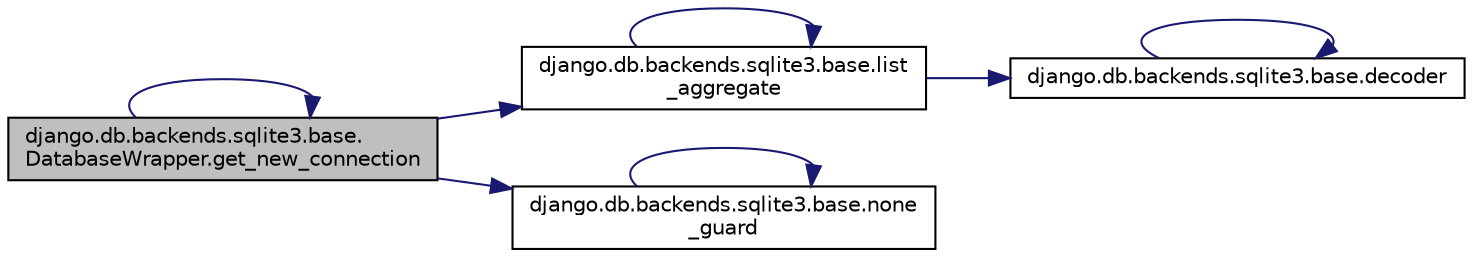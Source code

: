 digraph "django.db.backends.sqlite3.base.DatabaseWrapper.get_new_connection"
{
 // LATEX_PDF_SIZE
  edge [fontname="Helvetica",fontsize="10",labelfontname="Helvetica",labelfontsize="10"];
  node [fontname="Helvetica",fontsize="10",shape=record];
  rankdir="LR";
  Node1 [label="django.db.backends.sqlite3.base.\lDatabaseWrapper.get_new_connection",height=0.2,width=0.4,color="black", fillcolor="grey75", style="filled", fontcolor="black",tooltip=" "];
  Node1 -> Node1 [color="midnightblue",fontsize="10",style="solid",fontname="Helvetica"];
  Node1 -> Node2 [color="midnightblue",fontsize="10",style="solid",fontname="Helvetica"];
  Node2 [label="django.db.backends.sqlite3.base.list\l_aggregate",height=0.2,width=0.4,color="black", fillcolor="white", style="filled",URL="$d7/d95/namespacedjango_1_1db_1_1backends_1_1sqlite3_1_1base.html#a5896926834c3b13889d1d14c2f4d5e62",tooltip=" "];
  Node2 -> Node3 [color="midnightblue",fontsize="10",style="solid",fontname="Helvetica"];
  Node3 [label="django.db.backends.sqlite3.base.decoder",height=0.2,width=0.4,color="black", fillcolor="white", style="filled",URL="$d7/d95/namespacedjango_1_1db_1_1backends_1_1sqlite3_1_1base.html#a0619812668fb5171138097c0199e1d3a",tooltip=" "];
  Node3 -> Node3 [color="midnightblue",fontsize="10",style="solid",fontname="Helvetica"];
  Node2 -> Node2 [color="midnightblue",fontsize="10",style="solid",fontname="Helvetica"];
  Node1 -> Node4 [color="midnightblue",fontsize="10",style="solid",fontname="Helvetica"];
  Node4 [label="django.db.backends.sqlite3.base.none\l_guard",height=0.2,width=0.4,color="black", fillcolor="white", style="filled",URL="$d7/d95/namespacedjango_1_1db_1_1backends_1_1sqlite3_1_1base.html#aa0cddaaab3067e41a0aef8eec415c3d8",tooltip=" "];
  Node4 -> Node4 [color="midnightblue",fontsize="10",style="solid",fontname="Helvetica"];
}
